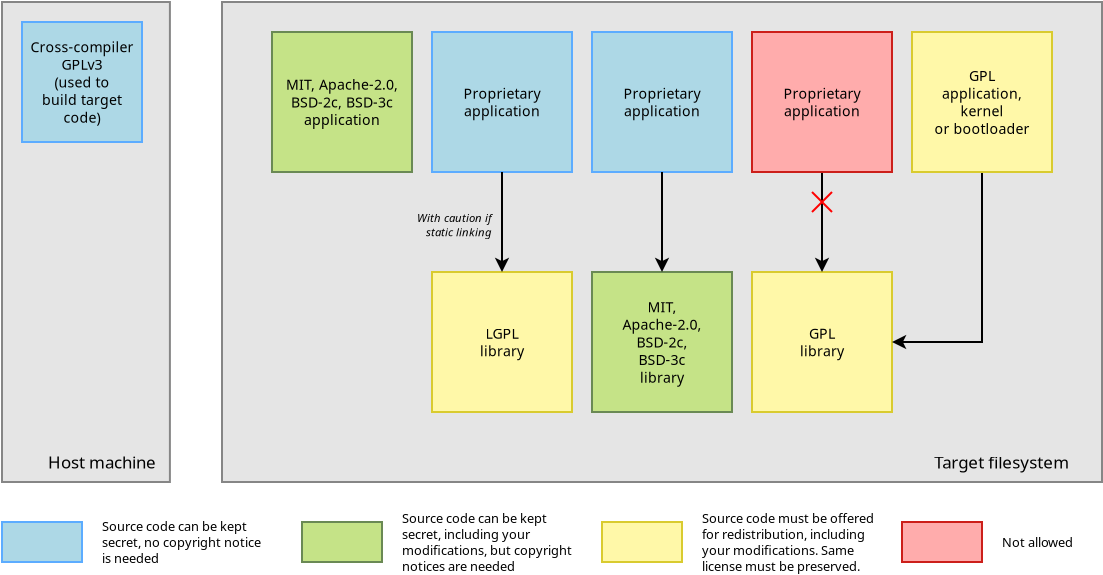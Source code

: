 <?xml version="1.0" encoding="UTF-8"?>
<dia:diagram xmlns:dia="http://www.lysator.liu.se/~alla/dia/">
  <dia:layer name="Background" visible="true" connectable="true" active="true">
    <dia:object type="Standard - Box" version="0" id="O0">
      <dia:attribute name="obj_pos">
        <dia:point val="31,9"/>
      </dia:attribute>
      <dia:attribute name="obj_bb">
        <dia:rectangle val="30.95,8.95;75.05,33.05"/>
      </dia:attribute>
      <dia:attribute name="elem_corner">
        <dia:point val="31,9"/>
      </dia:attribute>
      <dia:attribute name="elem_width">
        <dia:real val="44"/>
      </dia:attribute>
      <dia:attribute name="elem_height">
        <dia:real val="24"/>
      </dia:attribute>
      <dia:attribute name="border_width">
        <dia:real val="0.1"/>
      </dia:attribute>
      <dia:attribute name="border_color">
        <dia:color val="#868686ff"/>
      </dia:attribute>
      <dia:attribute name="inner_color">
        <dia:color val="#e5e5e5ff"/>
      </dia:attribute>
      <dia:attribute name="show_background">
        <dia:boolean val="true"/>
      </dia:attribute>
    </dia:object>
    <dia:object type="Standard - Text" version="1" id="O1">
      <dia:attribute name="obj_pos">
        <dia:point val="70,32"/>
      </dia:attribute>
      <dia:attribute name="obj_bb">
        <dia:rectangle val="66.619,31.423;73.381,32.577"/>
      </dia:attribute>
      <dia:attribute name="text">
        <dia:composite type="text">
          <dia:attribute name="string">
            <dia:string>#Target filesystem#</dia:string>
          </dia:attribute>
          <dia:attribute name="font">
            <dia:font family="sans" style="0" name="Helvetica"/>
          </dia:attribute>
          <dia:attribute name="height">
            <dia:real val="1.058"/>
          </dia:attribute>
          <dia:attribute name="pos">
            <dia:point val="70,32.328"/>
          </dia:attribute>
          <dia:attribute name="color">
            <dia:color val="#000000ff"/>
          </dia:attribute>
          <dia:attribute name="alignment">
            <dia:enum val="1"/>
          </dia:attribute>
        </dia:composite>
      </dia:attribute>
      <dia:attribute name="valign">
        <dia:enum val="2"/>
      </dia:attribute>
    </dia:object>
    <dia:object type="Standard - Box" version="0" id="O2">
      <dia:attribute name="obj_pos">
        <dia:point val="20,9"/>
      </dia:attribute>
      <dia:attribute name="obj_bb">
        <dia:rectangle val="19.95,8.95;28.445,33.05"/>
      </dia:attribute>
      <dia:attribute name="elem_corner">
        <dia:point val="20,9"/>
      </dia:attribute>
      <dia:attribute name="elem_width">
        <dia:real val="8.395"/>
      </dia:attribute>
      <dia:attribute name="elem_height">
        <dia:real val="24"/>
      </dia:attribute>
      <dia:attribute name="border_width">
        <dia:real val="0.1"/>
      </dia:attribute>
      <dia:attribute name="border_color">
        <dia:color val="#868686ff"/>
      </dia:attribute>
      <dia:attribute name="inner_color">
        <dia:color val="#e5e5e5ff"/>
      </dia:attribute>
      <dia:attribute name="show_background">
        <dia:boolean val="true"/>
      </dia:attribute>
    </dia:object>
    <dia:object type="Standard - Text" version="1" id="O3">
      <dia:attribute name="obj_pos">
        <dia:point val="25,32"/>
      </dia:attribute>
      <dia:attribute name="obj_bb">
        <dia:rectangle val="22.258,31.423;27.742,32.577"/>
      </dia:attribute>
      <dia:attribute name="text">
        <dia:composite type="text">
          <dia:attribute name="string">
            <dia:string>#Host machine#</dia:string>
          </dia:attribute>
          <dia:attribute name="font">
            <dia:font family="sans" style="0" name="Helvetica"/>
          </dia:attribute>
          <dia:attribute name="height">
            <dia:real val="1.058"/>
          </dia:attribute>
          <dia:attribute name="pos">
            <dia:point val="25,32.328"/>
          </dia:attribute>
          <dia:attribute name="color">
            <dia:color val="#000000ff"/>
          </dia:attribute>
          <dia:attribute name="alignment">
            <dia:enum val="1"/>
          </dia:attribute>
        </dia:composite>
      </dia:attribute>
      <dia:attribute name="valign">
        <dia:enum val="2"/>
      </dia:attribute>
    </dia:object>
    <dia:object type="Standard - Box" version="0" id="O4">
      <dia:attribute name="obj_pos">
        <dia:point val="57.5,10.5"/>
      </dia:attribute>
      <dia:attribute name="obj_bb">
        <dia:rectangle val="57.45,10.45;64.55,17.55"/>
      </dia:attribute>
      <dia:attribute name="elem_corner">
        <dia:point val="57.5,10.5"/>
      </dia:attribute>
      <dia:attribute name="elem_width">
        <dia:real val="7"/>
      </dia:attribute>
      <dia:attribute name="elem_height">
        <dia:real val="7"/>
      </dia:attribute>
      <dia:attribute name="border_width">
        <dia:real val="0.1"/>
      </dia:attribute>
      <dia:attribute name="border_color">
        <dia:color val="#cc1f1aff"/>
      </dia:attribute>
      <dia:attribute name="inner_color">
        <dia:color val="#ffacacff"/>
      </dia:attribute>
      <dia:attribute name="show_background">
        <dia:boolean val="true"/>
      </dia:attribute>
    </dia:object>
    <dia:object type="Standard - Text" version="1" id="O5">
      <dia:attribute name="obj_pos">
        <dia:point val="61,14"/>
      </dia:attribute>
      <dia:attribute name="obj_bb">
        <dia:rectangle val="59.129,13.079;62.871,14.921"/>
      </dia:attribute>
      <dia:attribute name="text">
        <dia:composite type="text">
          <dia:attribute name="string">
            <dia:string>#Proprietary
application#</dia:string>
          </dia:attribute>
          <dia:attribute name="font">
            <dia:font family="sans" style="0" name="Helvetica"/>
          </dia:attribute>
          <dia:attribute name="height">
            <dia:real val="0.882"/>
          </dia:attribute>
          <dia:attribute name="pos">
            <dia:point val="61,13.833"/>
          </dia:attribute>
          <dia:attribute name="color">
            <dia:color val="#000000ff"/>
          </dia:attribute>
          <dia:attribute name="alignment">
            <dia:enum val="1"/>
          </dia:attribute>
        </dia:composite>
      </dia:attribute>
      <dia:attribute name="valign">
        <dia:enum val="2"/>
      </dia:attribute>
      <dia:connections>
        <dia:connection handle="0" to="O4" connection="8"/>
      </dia:connections>
    </dia:object>
    <dia:object type="Standard - Box" version="0" id="O6">
      <dia:attribute name="obj_pos">
        <dia:point val="41.5,10.5"/>
      </dia:attribute>
      <dia:attribute name="obj_bb">
        <dia:rectangle val="41.45,10.45;48.55,17.55"/>
      </dia:attribute>
      <dia:attribute name="elem_corner">
        <dia:point val="41.5,10.5"/>
      </dia:attribute>
      <dia:attribute name="elem_width">
        <dia:real val="7"/>
      </dia:attribute>
      <dia:attribute name="elem_height">
        <dia:real val="7"/>
      </dia:attribute>
      <dia:attribute name="border_width">
        <dia:real val="0.1"/>
      </dia:attribute>
      <dia:attribute name="border_color">
        <dia:color val="#5cacffff"/>
      </dia:attribute>
      <dia:attribute name="inner_color">
        <dia:color val="#add8e6ff"/>
      </dia:attribute>
      <dia:attribute name="show_background">
        <dia:boolean val="true"/>
      </dia:attribute>
    </dia:object>
    <dia:object type="Standard - Text" version="1" id="O7">
      <dia:attribute name="obj_pos">
        <dia:point val="45,14"/>
      </dia:attribute>
      <dia:attribute name="obj_bb">
        <dia:rectangle val="43.129,13.079;46.871,14.921"/>
      </dia:attribute>
      <dia:attribute name="text">
        <dia:composite type="text">
          <dia:attribute name="string">
            <dia:string>#Proprietary
application#</dia:string>
          </dia:attribute>
          <dia:attribute name="font">
            <dia:font family="sans" style="0" name="Helvetica"/>
          </dia:attribute>
          <dia:attribute name="height">
            <dia:real val="0.882"/>
          </dia:attribute>
          <dia:attribute name="pos">
            <dia:point val="45,13.833"/>
          </dia:attribute>
          <dia:attribute name="color">
            <dia:color val="#000000ff"/>
          </dia:attribute>
          <dia:attribute name="alignment">
            <dia:enum val="1"/>
          </dia:attribute>
        </dia:composite>
      </dia:attribute>
      <dia:attribute name="valign">
        <dia:enum val="2"/>
      </dia:attribute>
      <dia:connections>
        <dia:connection handle="0" to="O6" connection="8"/>
      </dia:connections>
    </dia:object>
    <dia:object type="Standard - Box" version="0" id="O8">
      <dia:attribute name="obj_pos">
        <dia:point val="57.5,22.5"/>
      </dia:attribute>
      <dia:attribute name="obj_bb">
        <dia:rectangle val="57.45,22.45;64.55,29.55"/>
      </dia:attribute>
      <dia:attribute name="elem_corner">
        <dia:point val="57.5,22.5"/>
      </dia:attribute>
      <dia:attribute name="elem_width">
        <dia:real val="7"/>
      </dia:attribute>
      <dia:attribute name="elem_height">
        <dia:real val="7"/>
      </dia:attribute>
      <dia:attribute name="border_width">
        <dia:real val="0.1"/>
      </dia:attribute>
      <dia:attribute name="border_color">
        <dia:color val="#d9cb2fff"/>
      </dia:attribute>
      <dia:attribute name="inner_color">
        <dia:color val="#fff8a8ff"/>
      </dia:attribute>
      <dia:attribute name="show_background">
        <dia:boolean val="true"/>
      </dia:attribute>
    </dia:object>
    <dia:object type="Standard - Text" version="1" id="O9">
      <dia:attribute name="obj_pos">
        <dia:point val="61,26"/>
      </dia:attribute>
      <dia:attribute name="obj_bb">
        <dia:rectangle val="59.938,25.078;62.062,26.922"/>
      </dia:attribute>
      <dia:attribute name="text">
        <dia:composite type="text">
          <dia:attribute name="string">
            <dia:string>#GPL
library#</dia:string>
          </dia:attribute>
          <dia:attribute name="font">
            <dia:font family="sans" style="0" name="Helvetica"/>
          </dia:attribute>
          <dia:attribute name="height">
            <dia:real val="0.882"/>
          </dia:attribute>
          <dia:attribute name="pos">
            <dia:point val="61,25.833"/>
          </dia:attribute>
          <dia:attribute name="color">
            <dia:color val="#000000ff"/>
          </dia:attribute>
          <dia:attribute name="alignment">
            <dia:enum val="1"/>
          </dia:attribute>
        </dia:composite>
      </dia:attribute>
      <dia:attribute name="valign">
        <dia:enum val="2"/>
      </dia:attribute>
      <dia:connections>
        <dia:connection handle="0" to="O8" connection="8"/>
      </dia:connections>
    </dia:object>
    <dia:object type="Standard - Box" version="0" id="O10">
      <dia:attribute name="obj_pos">
        <dia:point val="65.5,10.5"/>
      </dia:attribute>
      <dia:attribute name="obj_bb">
        <dia:rectangle val="65.45,10.45;72.55,17.55"/>
      </dia:attribute>
      <dia:attribute name="elem_corner">
        <dia:point val="65.5,10.5"/>
      </dia:attribute>
      <dia:attribute name="elem_width">
        <dia:real val="7"/>
      </dia:attribute>
      <dia:attribute name="elem_height">
        <dia:real val="7"/>
      </dia:attribute>
      <dia:attribute name="border_width">
        <dia:real val="0.1"/>
      </dia:attribute>
      <dia:attribute name="border_color">
        <dia:color val="#d9cb2fff"/>
      </dia:attribute>
      <dia:attribute name="inner_color">
        <dia:color val="#fff8a8ff"/>
      </dia:attribute>
      <dia:attribute name="show_background">
        <dia:boolean val="true"/>
      </dia:attribute>
    </dia:object>
    <dia:object type="Standard - Text" version="1" id="O11">
      <dia:attribute name="obj_pos">
        <dia:point val="69,14"/>
      </dia:attribute>
      <dia:attribute name="obj_bb">
        <dia:rectangle val="66.711,12.197;71.289,15.803"/>
      </dia:attribute>
      <dia:attribute name="text">
        <dia:composite type="text">
          <dia:attribute name="string">
            <dia:string>#GPL
application,
kernel
or bootloader#</dia:string>
          </dia:attribute>
          <dia:attribute name="font">
            <dia:font family="sans" style="0" name="Helvetica"/>
          </dia:attribute>
          <dia:attribute name="height">
            <dia:real val="0.882"/>
          </dia:attribute>
          <dia:attribute name="pos">
            <dia:point val="69,12.951"/>
          </dia:attribute>
          <dia:attribute name="color">
            <dia:color val="#000000ff"/>
          </dia:attribute>
          <dia:attribute name="alignment">
            <dia:enum val="1"/>
          </dia:attribute>
        </dia:composite>
      </dia:attribute>
      <dia:attribute name="valign">
        <dia:enum val="2"/>
      </dia:attribute>
      <dia:connections>
        <dia:connection handle="0" to="O10" connection="8"/>
      </dia:connections>
    </dia:object>
    <dia:object type="Standard - Box" version="0" id="O12">
      <dia:attribute name="obj_pos">
        <dia:point val="49.5,10.5"/>
      </dia:attribute>
      <dia:attribute name="obj_bb">
        <dia:rectangle val="49.45,10.45;56.55,17.55"/>
      </dia:attribute>
      <dia:attribute name="elem_corner">
        <dia:point val="49.5,10.5"/>
      </dia:attribute>
      <dia:attribute name="elem_width">
        <dia:real val="7"/>
      </dia:attribute>
      <dia:attribute name="elem_height">
        <dia:real val="7"/>
      </dia:attribute>
      <dia:attribute name="border_width">
        <dia:real val="0.1"/>
      </dia:attribute>
      <dia:attribute name="border_color">
        <dia:color val="#5cacffff"/>
      </dia:attribute>
      <dia:attribute name="inner_color">
        <dia:color val="#add8e6ff"/>
      </dia:attribute>
      <dia:attribute name="show_background">
        <dia:boolean val="true"/>
      </dia:attribute>
    </dia:object>
    <dia:object type="Standard - Text" version="1" id="O13">
      <dia:attribute name="obj_pos">
        <dia:point val="53,14"/>
      </dia:attribute>
      <dia:attribute name="obj_bb">
        <dia:rectangle val="51.129,13.079;54.871,14.921"/>
      </dia:attribute>
      <dia:attribute name="text">
        <dia:composite type="text">
          <dia:attribute name="string">
            <dia:string>#Proprietary
application#</dia:string>
          </dia:attribute>
          <dia:attribute name="font">
            <dia:font family="sans" style="0" name="Helvetica"/>
          </dia:attribute>
          <dia:attribute name="height">
            <dia:real val="0.882"/>
          </dia:attribute>
          <dia:attribute name="pos">
            <dia:point val="53,13.833"/>
          </dia:attribute>
          <dia:attribute name="color">
            <dia:color val="#000000ff"/>
          </dia:attribute>
          <dia:attribute name="alignment">
            <dia:enum val="1"/>
          </dia:attribute>
        </dia:composite>
      </dia:attribute>
      <dia:attribute name="valign">
        <dia:enum val="2"/>
      </dia:attribute>
      <dia:connections>
        <dia:connection handle="0" to="O12" connection="8"/>
      </dia:connections>
    </dia:object>
    <dia:object type="Standard - Text" version="1" id="O14">
      <dia:attribute name="obj_pos">
        <dia:point val="43.5,22.5"/>
      </dia:attribute>
      <dia:attribute name="obj_bb">
        <dia:rectangle val="43.5,22.02;43.5,22.98"/>
      </dia:attribute>
      <dia:attribute name="text">
        <dia:composite type="text">
          <dia:attribute name="string">
            <dia:string>##</dia:string>
          </dia:attribute>
          <dia:attribute name="font">
            <dia:font family="sans" style="0" name="Helvetica"/>
          </dia:attribute>
          <dia:attribute name="height">
            <dia:real val="0.882"/>
          </dia:attribute>
          <dia:attribute name="pos">
            <dia:point val="43.5,22.774"/>
          </dia:attribute>
          <dia:attribute name="color">
            <dia:color val="#000000ff"/>
          </dia:attribute>
          <dia:attribute name="alignment">
            <dia:enum val="1"/>
          </dia:attribute>
        </dia:composite>
      </dia:attribute>
      <dia:attribute name="valign">
        <dia:enum val="2"/>
      </dia:attribute>
    </dia:object>
    <dia:object type="Standard - Box" version="0" id="O15">
      <dia:attribute name="obj_pos">
        <dia:point val="41.5,22.5"/>
      </dia:attribute>
      <dia:attribute name="obj_bb">
        <dia:rectangle val="41.45,22.45;48.55,29.55"/>
      </dia:attribute>
      <dia:attribute name="elem_corner">
        <dia:point val="41.5,22.5"/>
      </dia:attribute>
      <dia:attribute name="elem_width">
        <dia:real val="7"/>
      </dia:attribute>
      <dia:attribute name="elem_height">
        <dia:real val="7"/>
      </dia:attribute>
      <dia:attribute name="border_width">
        <dia:real val="0.1"/>
      </dia:attribute>
      <dia:attribute name="border_color">
        <dia:color val="#d9cb2fff"/>
      </dia:attribute>
      <dia:attribute name="inner_color">
        <dia:color val="#fff8a8ff"/>
      </dia:attribute>
      <dia:attribute name="show_background">
        <dia:boolean val="true"/>
      </dia:attribute>
    </dia:object>
    <dia:object type="Standard - Text" version="1" id="O16">
      <dia:attribute name="obj_pos">
        <dia:point val="45,26"/>
      </dia:attribute>
      <dia:attribute name="obj_bb">
        <dia:rectangle val="43.938,25.078;46.062,26.922"/>
      </dia:attribute>
      <dia:attribute name="text">
        <dia:composite type="text">
          <dia:attribute name="string">
            <dia:string>#LGPL
library#</dia:string>
          </dia:attribute>
          <dia:attribute name="font">
            <dia:font family="sans" style="0" name="Helvetica"/>
          </dia:attribute>
          <dia:attribute name="height">
            <dia:real val="0.882"/>
          </dia:attribute>
          <dia:attribute name="pos">
            <dia:point val="45,25.833"/>
          </dia:attribute>
          <dia:attribute name="color">
            <dia:color val="#000000ff"/>
          </dia:attribute>
          <dia:attribute name="alignment">
            <dia:enum val="1"/>
          </dia:attribute>
        </dia:composite>
      </dia:attribute>
      <dia:attribute name="valign">
        <dia:enum val="2"/>
      </dia:attribute>
      <dia:connections>
        <dia:connection handle="0" to="O15" connection="8"/>
      </dia:connections>
    </dia:object>
    <dia:object type="Standard - Box" version="0" id="O17">
      <dia:attribute name="obj_pos">
        <dia:point val="49.5,22.5"/>
      </dia:attribute>
      <dia:attribute name="obj_bb">
        <dia:rectangle val="49.45,22.45;56.55,29.55"/>
      </dia:attribute>
      <dia:attribute name="elem_corner">
        <dia:point val="49.5,22.5"/>
      </dia:attribute>
      <dia:attribute name="elem_width">
        <dia:real val="7"/>
      </dia:attribute>
      <dia:attribute name="elem_height">
        <dia:real val="7"/>
      </dia:attribute>
      <dia:attribute name="border_width">
        <dia:real val="0.1"/>
      </dia:attribute>
      <dia:attribute name="border_color">
        <dia:color val="#6a8954ff"/>
      </dia:attribute>
      <dia:attribute name="inner_color">
        <dia:color val="#c5e387ff"/>
      </dia:attribute>
      <dia:attribute name="show_background">
        <dia:boolean val="true"/>
      </dia:attribute>
    </dia:object>
    <dia:object type="Standard - Text" version="1" id="O18">
      <dia:attribute name="obj_pos">
        <dia:point val="53,26"/>
      </dia:attribute>
      <dia:attribute name="obj_bb">
        <dia:rectangle val="51.069,23.72;54.955,28.28"/>
      </dia:attribute>
      <dia:attribute name="text">
        <dia:composite type="text">
          <dia:attribute name="string">
            <dia:string>#MIT,
Apache-2.0,
BSD-2c,
BSD-3c
library#</dia:string>
          </dia:attribute>
          <dia:attribute name="font">
            <dia:font family="sans" style="0" name="Helvetica"/>
          </dia:attribute>
          <dia:attribute name="height">
            <dia:real val="0.882"/>
          </dia:attribute>
          <dia:attribute name="pos">
            <dia:point val="53,24.498"/>
          </dia:attribute>
          <dia:attribute name="color">
            <dia:color val="#000000ff"/>
          </dia:attribute>
          <dia:attribute name="alignment">
            <dia:enum val="1"/>
          </dia:attribute>
        </dia:composite>
      </dia:attribute>
      <dia:attribute name="valign">
        <dia:enum val="2"/>
      </dia:attribute>
      <dia:connections>
        <dia:connection handle="0" to="O17" connection="8"/>
      </dia:connections>
    </dia:object>
    <dia:object type="Standard - Line" version="0" id="O19">
      <dia:attribute name="obj_pos">
        <dia:point val="61,17.55"/>
      </dia:attribute>
      <dia:attribute name="obj_bb">
        <dia:rectangle val="60.638,17.5;61.362,22.55"/>
      </dia:attribute>
      <dia:attribute name="conn_endpoints">
        <dia:point val="61,17.55"/>
        <dia:point val="61,22.5"/>
      </dia:attribute>
      <dia:attribute name="numcp">
        <dia:int val="1"/>
      </dia:attribute>
      <dia:attribute name="end_arrow">
        <dia:enum val="22"/>
      </dia:attribute>
      <dia:attribute name="end_arrow_length">
        <dia:real val="0.5"/>
      </dia:attribute>
      <dia:attribute name="end_arrow_width">
        <dia:real val="0.5"/>
      </dia:attribute>
      <dia:connections>
        <dia:connection handle="0" to="O4" connection="8"/>
        <dia:connection handle="1" to="O8" connection="1"/>
      </dia:connections>
    </dia:object>
    <dia:object type="Standard - Line" version="0" id="O20">
      <dia:attribute name="obj_pos">
        <dia:point val="45,17.5"/>
      </dia:attribute>
      <dia:attribute name="obj_bb">
        <dia:rectangle val="44.638,17.45;45.362,22.55"/>
      </dia:attribute>
      <dia:attribute name="conn_endpoints">
        <dia:point val="45,17.5"/>
        <dia:point val="45,22.5"/>
      </dia:attribute>
      <dia:attribute name="numcp">
        <dia:int val="1"/>
      </dia:attribute>
      <dia:attribute name="end_arrow">
        <dia:enum val="22"/>
      </dia:attribute>
      <dia:attribute name="end_arrow_length">
        <dia:real val="0.5"/>
      </dia:attribute>
      <dia:attribute name="end_arrow_width">
        <dia:real val="0.5"/>
      </dia:attribute>
      <dia:connections>
        <dia:connection handle="0" to="O6" connection="6"/>
        <dia:connection handle="1" to="O15" connection="1"/>
      </dia:connections>
    </dia:object>
    <dia:object type="Standard - Line" version="0" id="O21">
      <dia:attribute name="obj_pos">
        <dia:point val="53,17.5"/>
      </dia:attribute>
      <dia:attribute name="obj_bb">
        <dia:rectangle val="52.638,17.45;53.362,22.55"/>
      </dia:attribute>
      <dia:attribute name="conn_endpoints">
        <dia:point val="53,17.5"/>
        <dia:point val="53,22.5"/>
      </dia:attribute>
      <dia:attribute name="numcp">
        <dia:int val="1"/>
      </dia:attribute>
      <dia:attribute name="end_arrow">
        <dia:enum val="22"/>
      </dia:attribute>
      <dia:attribute name="end_arrow_length">
        <dia:real val="0.5"/>
      </dia:attribute>
      <dia:attribute name="end_arrow_width">
        <dia:real val="0.5"/>
      </dia:attribute>
      <dia:connections>
        <dia:connection handle="0" to="O12" connection="6"/>
        <dia:connection handle="1" to="O17" connection="1"/>
      </dia:connections>
    </dia:object>
    <dia:object type="Standard - Box" version="0" id="O22">
      <dia:attribute name="obj_pos">
        <dia:point val="21,10"/>
      </dia:attribute>
      <dia:attribute name="obj_bb">
        <dia:rectangle val="20.95,9.95;27.05,16.05"/>
      </dia:attribute>
      <dia:attribute name="elem_corner">
        <dia:point val="21,10"/>
      </dia:attribute>
      <dia:attribute name="elem_width">
        <dia:real val="6"/>
      </dia:attribute>
      <dia:attribute name="elem_height">
        <dia:real val="6"/>
      </dia:attribute>
      <dia:attribute name="border_width">
        <dia:real val="0.1"/>
      </dia:attribute>
      <dia:attribute name="border_color">
        <dia:color val="#5cacffff"/>
      </dia:attribute>
      <dia:attribute name="inner_color">
        <dia:color val="#add8e6ff"/>
      </dia:attribute>
      <dia:attribute name="show_background">
        <dia:boolean val="true"/>
      </dia:attribute>
    </dia:object>
    <dia:object type="Standard - Text" version="1" id="O23">
      <dia:attribute name="obj_pos">
        <dia:point val="24,13"/>
      </dia:attribute>
      <dia:attribute name="obj_bb">
        <dia:rectangle val="21.516,10.756;26.484,15.244"/>
      </dia:attribute>
      <dia:attribute name="text">
        <dia:composite type="text">
          <dia:attribute name="string">
            <dia:string>#Cross-compiler
GPLv3
(used to
build target
code)#</dia:string>
          </dia:attribute>
          <dia:attribute name="font">
            <dia:font family="sans" style="0" name="Helvetica"/>
          </dia:attribute>
          <dia:attribute name="height">
            <dia:real val="0.882"/>
          </dia:attribute>
          <dia:attribute name="pos">
            <dia:point val="24,11.51"/>
          </dia:attribute>
          <dia:attribute name="color">
            <dia:color val="#000000ff"/>
          </dia:attribute>
          <dia:attribute name="alignment">
            <dia:enum val="1"/>
          </dia:attribute>
        </dia:composite>
      </dia:attribute>
      <dia:attribute name="valign">
        <dia:enum val="2"/>
      </dia:attribute>
      <dia:connections>
        <dia:connection handle="0" to="O22" connection="8"/>
      </dia:connections>
    </dia:object>
    <dia:object type="Standard - Box" version="0" id="O24">
      <dia:attribute name="obj_pos">
        <dia:point val="33.5,10.5"/>
      </dia:attribute>
      <dia:attribute name="obj_bb">
        <dia:rectangle val="33.45,10.45;40.55,17.55"/>
      </dia:attribute>
      <dia:attribute name="elem_corner">
        <dia:point val="33.5,10.5"/>
      </dia:attribute>
      <dia:attribute name="elem_width">
        <dia:real val="7"/>
      </dia:attribute>
      <dia:attribute name="elem_height">
        <dia:real val="7"/>
      </dia:attribute>
      <dia:attribute name="border_width">
        <dia:real val="0.1"/>
      </dia:attribute>
      <dia:attribute name="border_color">
        <dia:color val="#6a8954ff"/>
      </dia:attribute>
      <dia:attribute name="inner_color">
        <dia:color val="#c5e387ff"/>
      </dia:attribute>
      <dia:attribute name="show_background">
        <dia:boolean val="true"/>
      </dia:attribute>
    </dia:object>
    <dia:object type="Standard - Text" version="1" id="O25">
      <dia:attribute name="obj_pos">
        <dia:point val="37,14"/>
      </dia:attribute>
      <dia:attribute name="obj_bb">
        <dia:rectangle val="34.267,12.638;39.733,15.362"/>
      </dia:attribute>
      <dia:attribute name="text">
        <dia:composite type="text">
          <dia:attribute name="string">
            <dia:string>#MIT, Apache-2.0,
BSD-2c, BSD-3c
application#</dia:string>
          </dia:attribute>
          <dia:attribute name="font">
            <dia:font family="sans" style="0" name="Helvetica"/>
          </dia:attribute>
          <dia:attribute name="height">
            <dia:real val="0.882"/>
          </dia:attribute>
          <dia:attribute name="pos">
            <dia:point val="37,13.392"/>
          </dia:attribute>
          <dia:attribute name="color">
            <dia:color val="#000000ff"/>
          </dia:attribute>
          <dia:attribute name="alignment">
            <dia:enum val="1"/>
          </dia:attribute>
        </dia:composite>
      </dia:attribute>
      <dia:attribute name="valign">
        <dia:enum val="2"/>
      </dia:attribute>
      <dia:connections>
        <dia:connection handle="0" to="O24" connection="8"/>
      </dia:connections>
    </dia:object>
    <dia:group>
      <dia:attribute name="meta">
        <dia:composite type="dict"/>
      </dia:attribute>
      <dia:attribute name="matrix"/>
      <dia:object type="Standard - Line" version="0" id="O26">
        <dia:attribute name="obj_pos">
          <dia:point val="60.5,18.5"/>
        </dia:attribute>
        <dia:attribute name="obj_bb">
          <dia:rectangle val="60.429,18.429;61.571,19.571"/>
        </dia:attribute>
        <dia:attribute name="conn_endpoints">
          <dia:point val="60.5,18.5"/>
          <dia:point val="61.5,19.5"/>
        </dia:attribute>
        <dia:attribute name="numcp">
          <dia:int val="1"/>
        </dia:attribute>
        <dia:attribute name="line_color">
          <dia:color val="#ff0000ff"/>
        </dia:attribute>
      </dia:object>
      <dia:object type="Standard - Line" version="0" id="O27">
        <dia:attribute name="obj_pos">
          <dia:point val="61.5,18.5"/>
        </dia:attribute>
        <dia:attribute name="obj_bb">
          <dia:rectangle val="60.429,18.429;61.571,19.571"/>
        </dia:attribute>
        <dia:attribute name="conn_endpoints">
          <dia:point val="61.5,18.5"/>
          <dia:point val="60.5,19.5"/>
        </dia:attribute>
        <dia:attribute name="numcp">
          <dia:int val="1"/>
        </dia:attribute>
        <dia:attribute name="line_color">
          <dia:color val="#ff0000ff"/>
        </dia:attribute>
      </dia:object>
    </dia:group>
    <dia:object type="Standard - ZigZagLine" version="1" id="O28">
      <dia:attribute name="obj_pos">
        <dia:point val="69,17.55"/>
      </dia:attribute>
      <dia:attribute name="obj_bb">
        <dia:rectangle val="64.45,17.5;69.05,26.362"/>
      </dia:attribute>
      <dia:attribute name="orth_points">
        <dia:point val="69,17.55"/>
        <dia:point val="69,26"/>
        <dia:point val="64.5,26"/>
      </dia:attribute>
      <dia:attribute name="orth_orient">
        <dia:enum val="1"/>
        <dia:enum val="0"/>
      </dia:attribute>
      <dia:attribute name="autorouting">
        <dia:boolean val="true"/>
      </dia:attribute>
      <dia:attribute name="end_arrow">
        <dia:enum val="22"/>
      </dia:attribute>
      <dia:attribute name="end_arrow_length">
        <dia:real val="0.5"/>
      </dia:attribute>
      <dia:attribute name="end_arrow_width">
        <dia:real val="0.5"/>
      </dia:attribute>
      <dia:connections>
        <dia:connection handle="0" to="O10" connection="8"/>
        <dia:connection handle="1" to="O8" connection="4"/>
      </dia:connections>
    </dia:object>
    <dia:object type="Standard - Box" version="0" id="O29">
      <dia:attribute name="obj_pos">
        <dia:point val="20,35"/>
      </dia:attribute>
      <dia:attribute name="obj_bb">
        <dia:rectangle val="19.95,34.95;24.05,37.05"/>
      </dia:attribute>
      <dia:attribute name="elem_corner">
        <dia:point val="20,35"/>
      </dia:attribute>
      <dia:attribute name="elem_width">
        <dia:real val="4"/>
      </dia:attribute>
      <dia:attribute name="elem_height">
        <dia:real val="2"/>
      </dia:attribute>
      <dia:attribute name="border_width">
        <dia:real val="0.1"/>
      </dia:attribute>
      <dia:attribute name="border_color">
        <dia:color val="#5cacffff"/>
      </dia:attribute>
      <dia:attribute name="inner_color">
        <dia:color val="#add8e6ff"/>
      </dia:attribute>
      <dia:attribute name="show_background">
        <dia:boolean val="true"/>
      </dia:attribute>
    </dia:object>
    <dia:object type="Standard - Text" version="1" id="O30">
      <dia:attribute name="obj_pos">
        <dia:point val="25,36"/>
      </dia:attribute>
      <dia:attribute name="obj_bb">
        <dia:rectangle val="25,34.764;32.97,37.236"/>
      </dia:attribute>
      <dia:attribute name="text">
        <dia:composite type="text">
          <dia:attribute name="string">
            <dia:string>#Source code can be kept
secret, no copyright notice
is needed#</dia:string>
          </dia:attribute>
          <dia:attribute name="font">
            <dia:font family="sans" style="0" name="Helvetica"/>
          </dia:attribute>
          <dia:attribute name="height">
            <dia:real val="0.8"/>
          </dia:attribute>
          <dia:attribute name="pos">
            <dia:point val="25,35.448"/>
          </dia:attribute>
          <dia:attribute name="color">
            <dia:color val="#000000ff"/>
          </dia:attribute>
          <dia:attribute name="alignment">
            <dia:enum val="0"/>
          </dia:attribute>
        </dia:composite>
      </dia:attribute>
      <dia:attribute name="valign">
        <dia:enum val="2"/>
      </dia:attribute>
    </dia:object>
    <dia:object type="Standard - Box" version="0" id="O31">
      <dia:attribute name="obj_pos">
        <dia:point val="35,35"/>
      </dia:attribute>
      <dia:attribute name="obj_bb">
        <dia:rectangle val="34.95,34.95;39.05,37.05"/>
      </dia:attribute>
      <dia:attribute name="elem_corner">
        <dia:point val="35,35"/>
      </dia:attribute>
      <dia:attribute name="elem_width">
        <dia:real val="4"/>
      </dia:attribute>
      <dia:attribute name="elem_height">
        <dia:real val="2"/>
      </dia:attribute>
      <dia:attribute name="border_width">
        <dia:real val="0.1"/>
      </dia:attribute>
      <dia:attribute name="border_color">
        <dia:color val="#6a8954ff"/>
      </dia:attribute>
      <dia:attribute name="inner_color">
        <dia:color val="#c5e387ff"/>
      </dia:attribute>
      <dia:attribute name="show_background">
        <dia:boolean val="true"/>
      </dia:attribute>
    </dia:object>
    <dia:object type="Standard - Text" version="1" id="O32">
      <dia:attribute name="obj_pos">
        <dia:point val="40,36"/>
      </dia:attribute>
      <dia:attribute name="obj_bb">
        <dia:rectangle val="40,34.364;48.455,37.636"/>
      </dia:attribute>
      <dia:attribute name="text">
        <dia:composite type="text">
          <dia:attribute name="string">
            <dia:string>#Source code can be kept
secret, including your
modifications, but copyright
notices are needed#</dia:string>
          </dia:attribute>
          <dia:attribute name="font">
            <dia:font family="sans" style="0" name="Helvetica"/>
          </dia:attribute>
          <dia:attribute name="height">
            <dia:real val="0.8"/>
          </dia:attribute>
          <dia:attribute name="pos">
            <dia:point val="40,35.048"/>
          </dia:attribute>
          <dia:attribute name="color">
            <dia:color val="#000000ff"/>
          </dia:attribute>
          <dia:attribute name="alignment">
            <dia:enum val="0"/>
          </dia:attribute>
        </dia:composite>
      </dia:attribute>
      <dia:attribute name="valign">
        <dia:enum val="2"/>
      </dia:attribute>
    </dia:object>
    <dia:object type="Standard - Box" version="0" id="O33">
      <dia:attribute name="obj_pos">
        <dia:point val="50,35"/>
      </dia:attribute>
      <dia:attribute name="obj_bb">
        <dia:rectangle val="49.95,34.95;54.05,37.05"/>
      </dia:attribute>
      <dia:attribute name="elem_corner">
        <dia:point val="50,35"/>
      </dia:attribute>
      <dia:attribute name="elem_width">
        <dia:real val="4"/>
      </dia:attribute>
      <dia:attribute name="elem_height">
        <dia:real val="2"/>
      </dia:attribute>
      <dia:attribute name="border_width">
        <dia:real val="0.1"/>
      </dia:attribute>
      <dia:attribute name="border_color">
        <dia:color val="#d9cb2fff"/>
      </dia:attribute>
      <dia:attribute name="inner_color">
        <dia:color val="#fff8a8ff"/>
      </dia:attribute>
      <dia:attribute name="show_background">
        <dia:boolean val="true"/>
      </dia:attribute>
    </dia:object>
    <dia:object type="Standard - Text" version="1" id="O34">
      <dia:attribute name="obj_pos">
        <dia:point val="55,36"/>
      </dia:attribute>
      <dia:attribute name="obj_bb">
        <dia:rectangle val="55,34.364;63.648,37.636"/>
      </dia:attribute>
      <dia:attribute name="text">
        <dia:composite type="text">
          <dia:attribute name="string">
            <dia:string>#Source code must be offered
for redistribution, including
your modifications. Same
license must be preserved.#</dia:string>
          </dia:attribute>
          <dia:attribute name="font">
            <dia:font family="sans" style="0" name="Helvetica"/>
          </dia:attribute>
          <dia:attribute name="height">
            <dia:real val="0.8"/>
          </dia:attribute>
          <dia:attribute name="pos">
            <dia:point val="55,35.048"/>
          </dia:attribute>
          <dia:attribute name="color">
            <dia:color val="#000000ff"/>
          </dia:attribute>
          <dia:attribute name="alignment">
            <dia:enum val="0"/>
          </dia:attribute>
        </dia:composite>
      </dia:attribute>
      <dia:attribute name="valign">
        <dia:enum val="2"/>
      </dia:attribute>
    </dia:object>
    <dia:object type="Standard - Box" version="0" id="O35">
      <dia:attribute name="obj_pos">
        <dia:point val="65,35"/>
      </dia:attribute>
      <dia:attribute name="obj_bb">
        <dia:rectangle val="64.95,34.95;69.05,37.05"/>
      </dia:attribute>
      <dia:attribute name="elem_corner">
        <dia:point val="65,35"/>
      </dia:attribute>
      <dia:attribute name="elem_width">
        <dia:real val="4"/>
      </dia:attribute>
      <dia:attribute name="elem_height">
        <dia:real val="2"/>
      </dia:attribute>
      <dia:attribute name="border_width">
        <dia:real val="0.1"/>
      </dia:attribute>
      <dia:attribute name="border_color">
        <dia:color val="#cc1f1aff"/>
      </dia:attribute>
      <dia:attribute name="inner_color">
        <dia:color val="#ffacacff"/>
      </dia:attribute>
      <dia:attribute name="show_background">
        <dia:boolean val="true"/>
      </dia:attribute>
    </dia:object>
    <dia:object type="Standard - Text" version="1" id="O36">
      <dia:attribute name="obj_pos">
        <dia:point val="70,36"/>
      </dia:attribute>
      <dia:attribute name="obj_bb">
        <dia:rectangle val="70,35.564;73.593,36.436"/>
      </dia:attribute>
      <dia:attribute name="text">
        <dia:composite type="text">
          <dia:attribute name="string">
            <dia:string>#Not allowed#</dia:string>
          </dia:attribute>
          <dia:attribute name="font">
            <dia:font family="sans" style="0" name="Helvetica"/>
          </dia:attribute>
          <dia:attribute name="height">
            <dia:real val="0.8"/>
          </dia:attribute>
          <dia:attribute name="pos">
            <dia:point val="70,36.248"/>
          </dia:attribute>
          <dia:attribute name="color">
            <dia:color val="#000000ff"/>
          </dia:attribute>
          <dia:attribute name="alignment">
            <dia:enum val="0"/>
          </dia:attribute>
        </dia:composite>
      </dia:attribute>
      <dia:attribute name="valign">
        <dia:enum val="2"/>
      </dia:attribute>
    </dia:object>
    <dia:object type="Standard - Text" version="1" id="O37">
      <dia:attribute name="obj_pos">
        <dia:point val="44.5,20"/>
      </dia:attribute>
      <dia:attribute name="obj_bb">
        <dia:rectangle val="40.788,19.397;44.5,20.871"/>
      </dia:attribute>
      <dia:attribute name="text">
        <dia:composite type="text">
          <dia:attribute name="string">
            <dia:string>#With caution if
static linking#</dia:string>
          </dia:attribute>
          <dia:attribute name="font">
            <dia:font family="sans" style="8" name="Helvetica-Oblique"/>
          </dia:attribute>
          <dia:attribute name="height">
            <dia:real val="0.706"/>
          </dia:attribute>
          <dia:attribute name="pos">
            <dia:point val="44.5,20"/>
          </dia:attribute>
          <dia:attribute name="color">
            <dia:color val="#000000ff"/>
          </dia:attribute>
          <dia:attribute name="alignment">
            <dia:enum val="2"/>
          </dia:attribute>
        </dia:composite>
      </dia:attribute>
      <dia:attribute name="valign">
        <dia:enum val="3"/>
      </dia:attribute>
    </dia:object>
  </dia:layer>
</dia:diagram>
